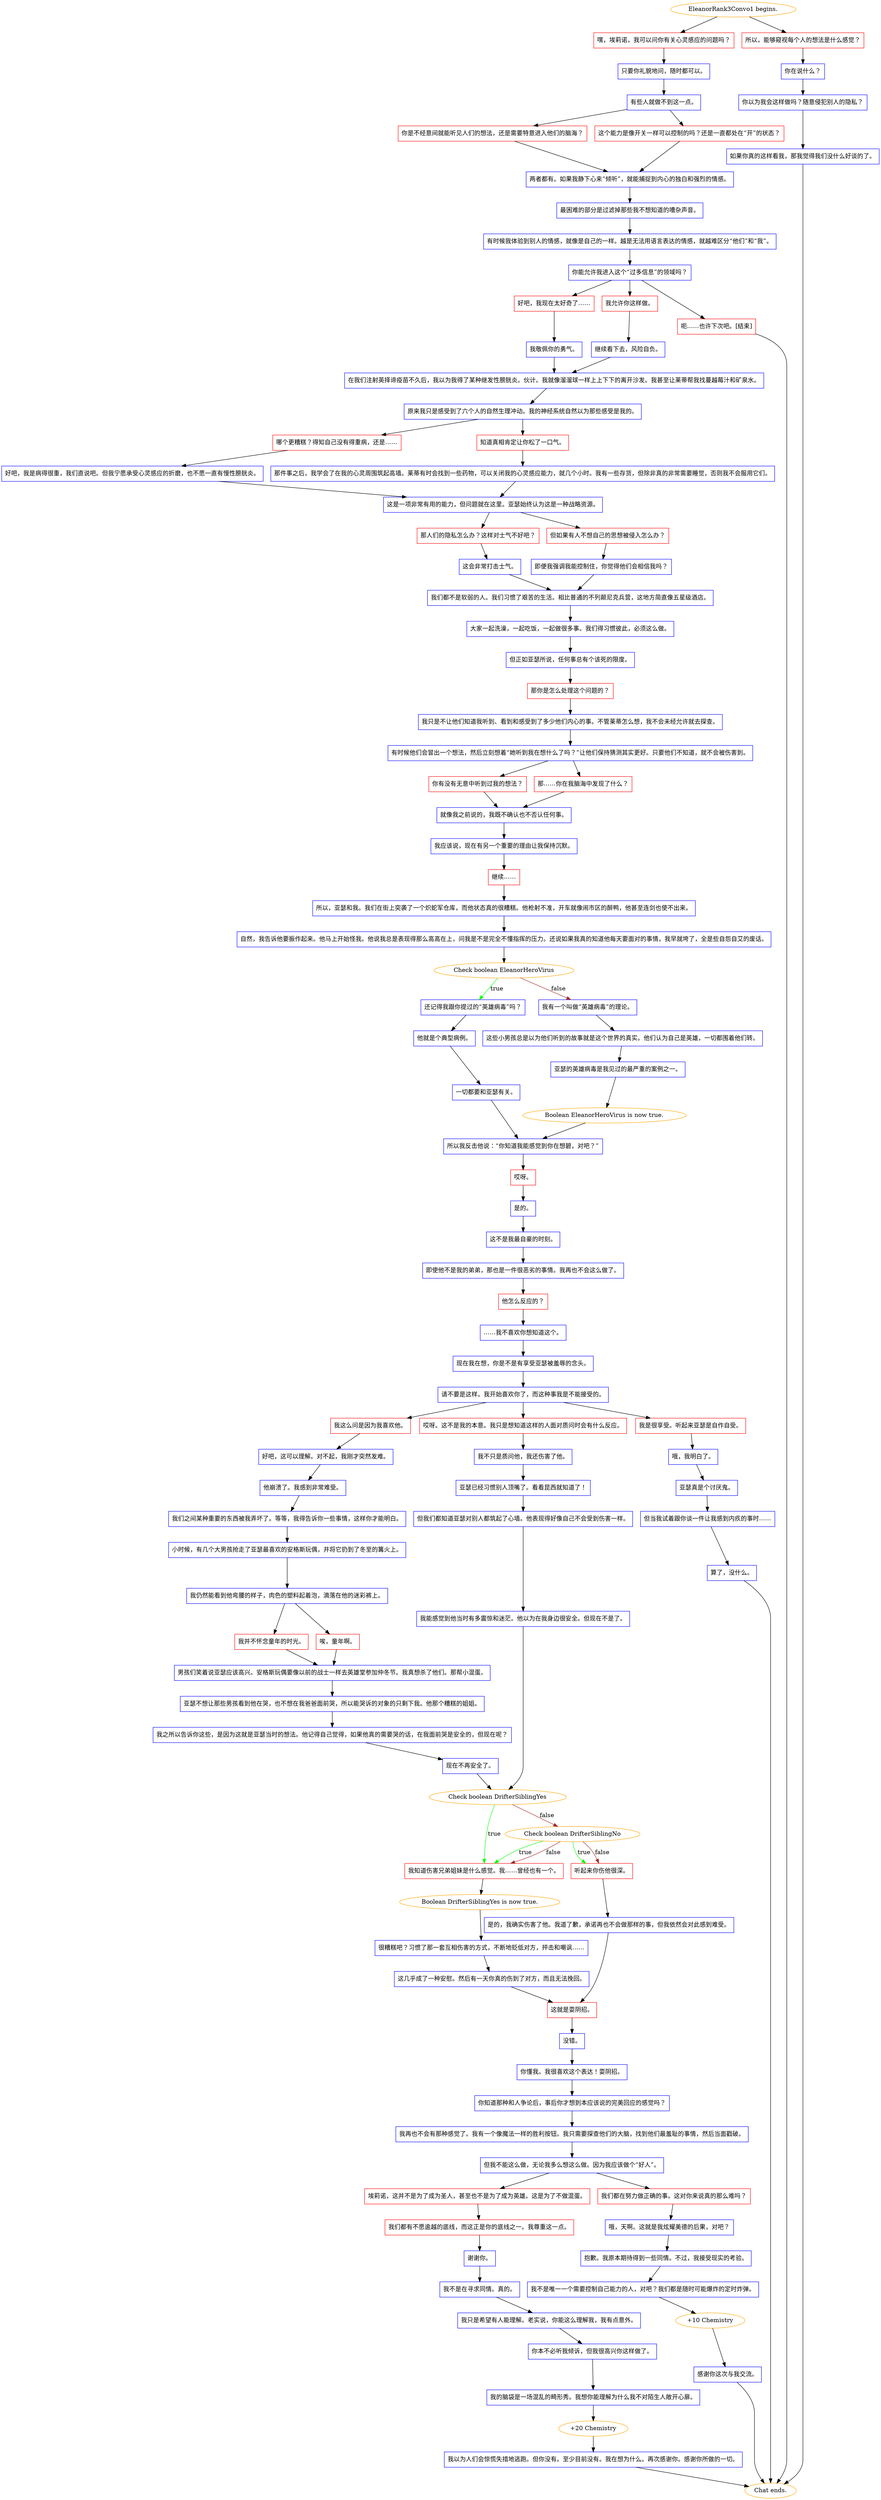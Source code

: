 digraph {
	"EleanorRank3Convo1 begins." [color=orange];
		"EleanorRank3Convo1 begins." -> j4120500301;
		"EleanorRank3Convo1 begins." -> j4057587934;
	j4120500301 [label="嘿，埃莉诺，我可以问你有关心灵感应的问题吗？",shape=box,color=red];
		j4120500301 -> j2263820076;
	j4057587934 [label="所以，能够窥视每个人的想法是什么感觉？",shape=box,color=red];
		j4057587934 -> j4069597007;
	j2263820076 [label="只要你礼貌地问，随时都可以。",shape=box,color=blue];
		j2263820076 -> j2267256728;
	j4069597007 [label="你在说什么？",shape=box,color=blue];
		j4069597007 -> j2822185636;
	j2267256728 [label="有些人就做不到这一点。",shape=box,color=blue];
		j2267256728 -> j2962424922;
		j2267256728 -> j2887224679;
	j2822185636 [label="你以为我会这样做吗？随意侵犯别人的隐私？",shape=box,color=blue];
		j2822185636 -> j3611269973;
	j2962424922 [label="你是不经意间就能听见人们的想法，还是需要特意进入他们的脑海？",shape=box,color=red];
		j2962424922 -> j725302137;
	j2887224679 [label="这个能力是像开关一样可以控制的吗？还是一直都处在“开”的状态？",shape=box,color=red];
		j2887224679 -> j725302137;
	j3611269973 [label="如果你真的这样看我，那我觉得我们没什么好谈的了。",shape=box,color=blue];
		j3611269973 -> "Chat ends.";
	j725302137 [label="两者都有。如果我静下心来“倾听”，就能捕捉到内心的独白和强烈的情感。",shape=box,color=blue];
		j725302137 -> j877898739;
	"Chat ends." [color=orange];
	j877898739 [label="最困难的部分是过滤掉那些我不想知道的嘈杂声音。",shape=box,color=blue];
		j877898739 -> j2878403312;
	j2878403312 [label="有时候我体验到别人的情感，就像是自己的一样。越是无法用语言表达的情感，就越难区分“他们”和“我”。",shape=box,color=blue];
		j2878403312 -> j3181749981;
	j3181749981 [label="你能允许我进入这个“过多信息”的领域吗？",shape=box,color=blue];
		j3181749981 -> j2137657166;
		j3181749981 -> j3721200258;
		j3181749981 -> j2251027821;
	j2137657166 [label="好吧，我现在太好奇了……",shape=box,color=red];
		j2137657166 -> j4101879713;
	j3721200258 [label="我允许你这样做。",shape=box,color=red];
		j3721200258 -> j3591527715;
	j2251027821 [label="呃……也许下次吧。[结束]",shape=box,color=red];
		j2251027821 -> "Chat ends.";
	j4101879713 [label="我敬佩你的勇气。",shape=box,color=blue];
		j4101879713 -> j2663720179;
	j3591527715 [label="继续看下去，风险自负。",shape=box,color=blue];
		j3591527715 -> j2663720179;
	j2663720179 [label="在我们注射英择谛疫苗不久后，我以为我得了某种继发性膀胱炎。伙计。我就像溜溜球一样上上下下的离开沙发。我甚至让莱蒂帮我找蔓越莓汁和矿泉水。",shape=box,color=blue];
		j2663720179 -> j2533554643;
	j2533554643 [label="原来我只是感受到了六个人的自然生理冲动。我的神经系统自然以为那些感受是我的。",shape=box,color=blue];
		j2533554643 -> j3274130110;
		j2533554643 -> j2002139125;
	j3274130110 [label="哪个更糟糕？得知自己没有得重病，还是……",shape=box,color=red];
		j3274130110 -> j441398527;
	j2002139125 [label="知道真相肯定让你松了一口气。",shape=box,color=red];
		j2002139125 -> j2599503089;
	j441398527 [label="好吧，我是病得很重，我们直说吧。但我宁愿承受心灵感应的折磨，也不愿一直有慢性膀胱炎。",shape=box,color=blue];
		j441398527 -> j1959792148;
	j2599503089 [label="那件事之后，我学会了在我的心灵周围筑起高墙。莱蒂有时会找到一些药物，可以关闭我的心灵感应能力，就几个小时。我有一些存货，但除非真的非常需要睡觉，否则我不会服用它们。",shape=box,color=blue];
		j2599503089 -> j1959792148;
	j1959792148 [label="这是一项非常有用的能力，但问题就在这里。亚瑟始终认为这是一种战略资源。",shape=box,color=blue];
		j1959792148 -> j2242734803;
		j1959792148 -> j1117209602;
	j2242734803 [label="那人们的隐私怎么办？这样对士气不好吧？",shape=box,color=red];
		j2242734803 -> j447853826;
	j1117209602 [label="但如果有人不想自己的思想被侵入怎么办？",shape=box,color=red];
		j1117209602 -> j800829110;
	j447853826 [label="这会非常打击士气。",shape=box,color=blue];
		j447853826 -> j3461074769;
	j800829110 [label="即便我强调我能控制住，你觉得他们会相信我吗？",shape=box,color=blue];
		j800829110 -> j3461074769;
	j3461074769 [label="我们都不是软弱的人。我们习惯了艰苦的生活。相比普通的不列颠尼克兵营，这地方简直像五星级酒店。",shape=box,color=blue];
		j3461074769 -> j1725459704;
	j1725459704 [label="大家一起洗澡，一起吃饭，一起做很多事。我们得习惯彼此，必须这么做。",shape=box,color=blue];
		j1725459704 -> j2252025680;
	j2252025680 [label="但正如亚瑟所说，任何事总有个该死的限度。",shape=box,color=blue];
		j2252025680 -> j563554612;
	j563554612 [label="那你是怎么处理这个问题的？",shape=box,color=red];
		j563554612 -> j3289197030;
	j3289197030 [label="我只是不让他们知道我听到、看到和感受到了多少他们内心的事。不管莱蒂怎么想，我不会未经允许就去探查。",shape=box,color=blue];
		j3289197030 -> j3119640383;
	j3119640383 [label="有时候他们会冒出一个想法，然后立刻想着“她听到我在想什么了吗？”让他们保持猜测其实更好。只要他们不知道，就不会被伤害到。",shape=box,color=blue];
		j3119640383 -> j3745980246;
		j3119640383 -> j3219901891;
	j3745980246 [label="你有没有无意中听到过我的想法？",shape=box,color=red];
		j3745980246 -> j3079506783;
	j3219901891 [label="那……你在我脑海中发现了什么？",shape=box,color=red];
		j3219901891 -> j3079506783;
	j3079506783 [label="就像我之前说的，我既不确认也不否认任何事。",shape=box,color=blue];
		j3079506783 -> j3985701664;
	j3985701664 [label="我应该说，现在有另一个重要的理由让我保持沉默。",shape=box,color=blue];
		j3985701664 -> j2988368005;
	j2988368005 [label="继续……",shape=box,color=red];
		j2988368005 -> j2280337901;
	j2280337901 [label="所以，亚瑟和我。我们在街上突袭了一个炽蛇军仓库，而他状态真的很糟糕。他枪射不准，开车就像闹市区的醉鸭，他甚至连剑也使不出来。",shape=box,color=blue];
		j2280337901 -> j2032528479;
	j2032528479 [label="自然，我告诉他要振作起来。他马上开始怪我。他说我总是表现得那么高高在上，问我是不是完全不懂指挥的压力。还说如果我真的知道他每天要面对的事情，我早就垮了，全是些自怨自艾的废话。",shape=box,color=blue];
		j2032528479 -> j1362887736;
	j1362887736 [label="Check boolean EleanorHeroVirus",color=orange];
		j1362887736 -> j3162303731 [label=true,color=green];
		j1362887736 -> j2448627180 [label=false,color=brown];
	j3162303731 [label="还记得我跟你提过的“英雄病毒”吗？",shape=box,color=blue];
		j3162303731 -> j4067003087;
	j2448627180 [label="我有一个叫做“英雄病毒”的理论。",shape=box,color=blue];
		j2448627180 -> j3559900295;
	j4067003087 [label="他就是个典型病例。",shape=box,color=blue];
		j4067003087 -> j1429168005;
	j3559900295 [label="这些小男孩总是以为他们听到的故事就是这个世界的真实。他们认为自己是英雄，一切都围着他们转。",shape=box,color=blue];
		j3559900295 -> j1072793375;
	j1429168005 [label="一切都要和亚瑟有关。",shape=box,color=blue];
		j1429168005 -> j2991777862;
	j1072793375 [label="亚瑟的英雄病毒是我见过的最严重的案例之一。",shape=box,color=blue];
		j1072793375 -> j1564901145;
	j2991777862 [label="所以我反击他说：“你知道我能感觉到你在想碧，对吧？”",shape=box,color=blue];
		j2991777862 -> j1577350073;
	j1564901145 [label="Boolean EleanorHeroVirus is now true.",color=orange];
		j1564901145 -> j2991777862;
	j1577350073 [label="哎呀。",shape=box,color=red];
		j1577350073 -> j2937398709;
	j2937398709 [label="是的。",shape=box,color=blue];
		j2937398709 -> j2426609148;
	j2426609148 [label="这不是我最自豪的时刻。",shape=box,color=blue];
		j2426609148 -> j1139983388;
	j1139983388 [label="即使他不是我的弟弟，那也是一件很恶劣的事情。我再也不会这么做了。",shape=box,color=blue];
		j1139983388 -> j546676884;
	j546676884 [label="他怎么反应的？",shape=box,color=red];
		j546676884 -> j3183107709;
	j3183107709 [label="……我不喜欢你想知道这个。",shape=box,color=blue];
		j3183107709 -> j3554455055;
	j3554455055 [label="现在我在想，你是不是有享受亚瑟被羞辱的念头。",shape=box,color=blue];
		j3554455055 -> j3197699676;
	j3197699676 [label="请不要是这样。我开始喜欢你了，而这种事我是不能接受的。",shape=box,color=blue];
		j3197699676 -> j3554344832;
		j3197699676 -> j1330564830;
		j3197699676 -> j657355360;
	j3554344832 [label="我这么问是因为我喜欢他。",shape=box,color=red];
		j3554344832 -> j842801764;
	j1330564830 [label="哎呀。这不是我的本意。我只是想知道这样的人面对质问时会有什么反应。",shape=box,color=red];
		j1330564830 -> j4098536074;
	j657355360 [label="我是很享受。听起来亚瑟是自作自受。",shape=box,color=red];
		j657355360 -> j3711329934;
	j842801764 [label="好吧，这可以理解。对不起，我刚才突然发难。",shape=box,color=blue];
		j842801764 -> j2743133372;
	j4098536074 [label="我不只是质问他，我还伤害了他。",shape=box,color=blue];
		j4098536074 -> j3426580126;
	j3711329934 [label="哦，我明白了。",shape=box,color=blue];
		j3711329934 -> j3641323281;
	j2743133372 [label="他崩溃了。我感到非常难受。",shape=box,color=blue];
		j2743133372 -> j3931330702;
	j3426580126 [label="亚瑟已经习惯别人顶嘴了。看看昆西就知道了！",shape=box,color=blue];
		j3426580126 -> j2862809781;
	j3641323281 [label="亚瑟真是个讨厌鬼。",shape=box,color=blue];
		j3641323281 -> j3177953666;
	j3931330702 [label="我们之间某种重要的东西被我弄坏了。等等，我得告诉你一些事情，这样你才能明白。",shape=box,color=blue];
		j3931330702 -> j4144555478;
	j2862809781 [label="但我们都知道亚瑟对别人都筑起了心墙。他表现得好像自己不会受到伤害一样。",shape=box,color=blue];
		j2862809781 -> j770212986;
	j3177953666 [label="但当我试着跟你谈一件让我感到内疚的事时……",shape=box,color=blue];
		j3177953666 -> j1855606929;
	j4144555478 [label="小时候，有几个大男孩抢走了亚瑟最喜欢的安格斯玩偶，并将它扔到了冬至的篝火上。",shape=box,color=blue];
		j4144555478 -> j437603705;
	j770212986 [label="我能感觉到他当时有多震惊和迷茫。他以为在我身边很安全。但现在不是了。",shape=box,color=blue];
		j770212986 -> j4218162884;
	j1855606929 [label="算了，没什么。",shape=box,color=blue];
		j1855606929 -> "Chat ends.";
	j437603705 [label="我仍然能看到他弯腰的样子，肉色的塑料起着泡，滴落在他的迷彩裤上。",shape=box,color=blue];
		j437603705 -> j2635804572;
		j437603705 -> j2173645959;
	j4218162884 [label="Check boolean DrifterSiblingYes",color=orange];
		j4218162884 -> j561242731 [label=true,color=green];
		j4218162884 -> j1944990817 [label=false,color=brown];
	j2635804572 [label="我并不怀念童年的时光。",shape=box,color=red];
		j2635804572 -> j4016363423;
	j2173645959 [label="唉，童年啊。",shape=box,color=red];
		j2173645959 -> j4016363423;
	j561242731 [label="我知道伤害兄弟姐妹是什么感觉。我……曾经也有一个。",shape=box,color=red];
		j561242731 -> j3610418506;
	j1944990817 [label="Check boolean DrifterSiblingNo",color=orange];
		j1944990817 -> j561242731 [label=true,color=green];
		j1944990817 -> j2844858875 [label=true,color=green];
		j1944990817 -> j561242731 [label=false,color=brown];
		j1944990817 -> j2844858875 [label=false,color=brown];
	j4016363423 [label="男孩们笑着说亚瑟应该高兴。安格斯玩偶要像以前的战士一样去英雄堂参加仲冬节。我真想杀了他们。那帮小混蛋。",shape=box,color=blue];
		j4016363423 -> j2958506599;
	j3610418506 [label="Boolean DrifterSiblingYes is now true.",color=orange];
		j3610418506 -> j136689597;
	j2844858875 [label="听起来你伤他很深。",shape=box,color=red];
		j2844858875 -> j2323493457;
	j2958506599 [label="亚瑟不想让那些男孩看到他在哭，也不想在我爸爸面前哭，所以能哭诉的对象的只剩下我。他那个糟糕的姐姐。",shape=box,color=blue];
		j2958506599 -> j1832068416;
	j136689597 [label="很糟糕吧？习惯了那一套互相伤害的方式，不断地贬低对方，抨击和嘲讽……",shape=box,color=blue];
		j136689597 -> j2563392406;
	j2323493457 [label="是的，我确实伤害了他。我道了歉，承诺再也不会做那样的事，但我依然会对此感到难受。",shape=box,color=blue];
		j2323493457 -> j1903402525;
	j1832068416 [label="我之所以告诉你这些，是因为这就是亚瑟当时的想法。他记得自己觉得，如果他真的需要哭的话，在我面前哭是安全的，但现在呢？",shape=box,color=blue];
		j1832068416 -> j2029805461;
	j2563392406 [label="这几乎成了一种安慰。然后有一天你真的伤到了对方，而且无法挽回。",shape=box,color=blue];
		j2563392406 -> j1903402525;
	j1903402525 [label="这就是耍阴招。",shape=box,color=red];
		j1903402525 -> j3925798559;
	j2029805461 [label="现在不再安全了。",shape=box,color=blue];
		j2029805461 -> j4218162884;
	j3925798559 [label="没错。",shape=box,color=blue];
		j3925798559 -> j364605308;
	j364605308 [label="你懂我。我很喜欢这个表达！耍阴招。",shape=box,color=blue];
		j364605308 -> j1225547624;
	j1225547624 [label="你知道那种和人争论后，事后你才想到本应该说的完美回应的感觉吗？",shape=box,color=blue];
		j1225547624 -> j3969547318;
	j3969547318 [label="我再也不会有那种感觉了。我有一个像魔法一样的胜利按钮。我只需要探查他们的大脑，找到他们最羞耻的事情，然后当面戳破。",shape=box,color=blue];
		j3969547318 -> j1139094604;
	j1139094604 [label="但我不能这么做，无论我多么想这么做。因为我应该做个“好人”。",shape=box,color=blue];
		j1139094604 -> j1222914099;
		j1139094604 -> j2244526444;
	j1222914099 [label="埃莉诺，这并不是为了成为圣人，甚至也不是为了成为英雄。这是为了不做混蛋。",shape=box,color=red];
		j1222914099 -> j875710581;
	j2244526444 [label="我们都在努力做正确的事。这对你来说真的那么难吗？",shape=box,color=red];
		j2244526444 -> j1767239931;
	j875710581 [label="我们都有不愿逾越的底线，而这正是你的底线之一。我尊重这一点。",shape=box,color=red];
		j875710581 -> j3854856542;
	j1767239931 [label="哦，天啊。这就是我炫耀美德的后果，对吧？",shape=box,color=blue];
		j1767239931 -> j814089713;
	j3854856542 [label="谢谢你。",shape=box,color=blue];
		j3854856542 -> j2349684765;
	j814089713 [label="抱歉。我原本期待得到一些同情。不过，我接受现实的考验。",shape=box,color=blue];
		j814089713 -> j2853788497;
	j2349684765 [label="我不是在寻求同情。真的。",shape=box,color=blue];
		j2349684765 -> j1318847000;
	j2853788497 [label="我不是唯一一个需要控制自己能力的人，对吧？我们都是随时可能爆炸的定时炸弹。",shape=box,color=blue];
		j2853788497 -> j1919910318;
	j1318847000 [label="我只是希望有人能理解。老实说，你能这么理解我，我有点意外。",shape=box,color=blue];
		j1318847000 -> j2949628802;
	j1919910318 [label="+10 Chemistry",color=orange];
		j1919910318 -> j2647993573;
	j2949628802 [label="你本不必听我倾诉，但我很高兴你这样做了。",shape=box,color=blue];
		j2949628802 -> j4171154833;
	j2647993573 [label="感谢你这次与我交流。",shape=box,color=blue];
		j2647993573 -> "Chat ends.";
	j4171154833 [label="我的脑袋是一场混乱的畸形秀。我想你能理解为什么我不对陌生人敞开心扉。",shape=box,color=blue];
		j4171154833 -> j1314487066;
	j1314487066 [label="+20 Chemistry",color=orange];
		j1314487066 -> j1133909958;
	j1133909958 [label="我以为人们会惊慌失措地逃跑。但你没有。至少目前没有。我在想为什么。再次感谢你。感谢你所做的一切。",shape=box,color=blue];
		j1133909958 -> "Chat ends.";
}